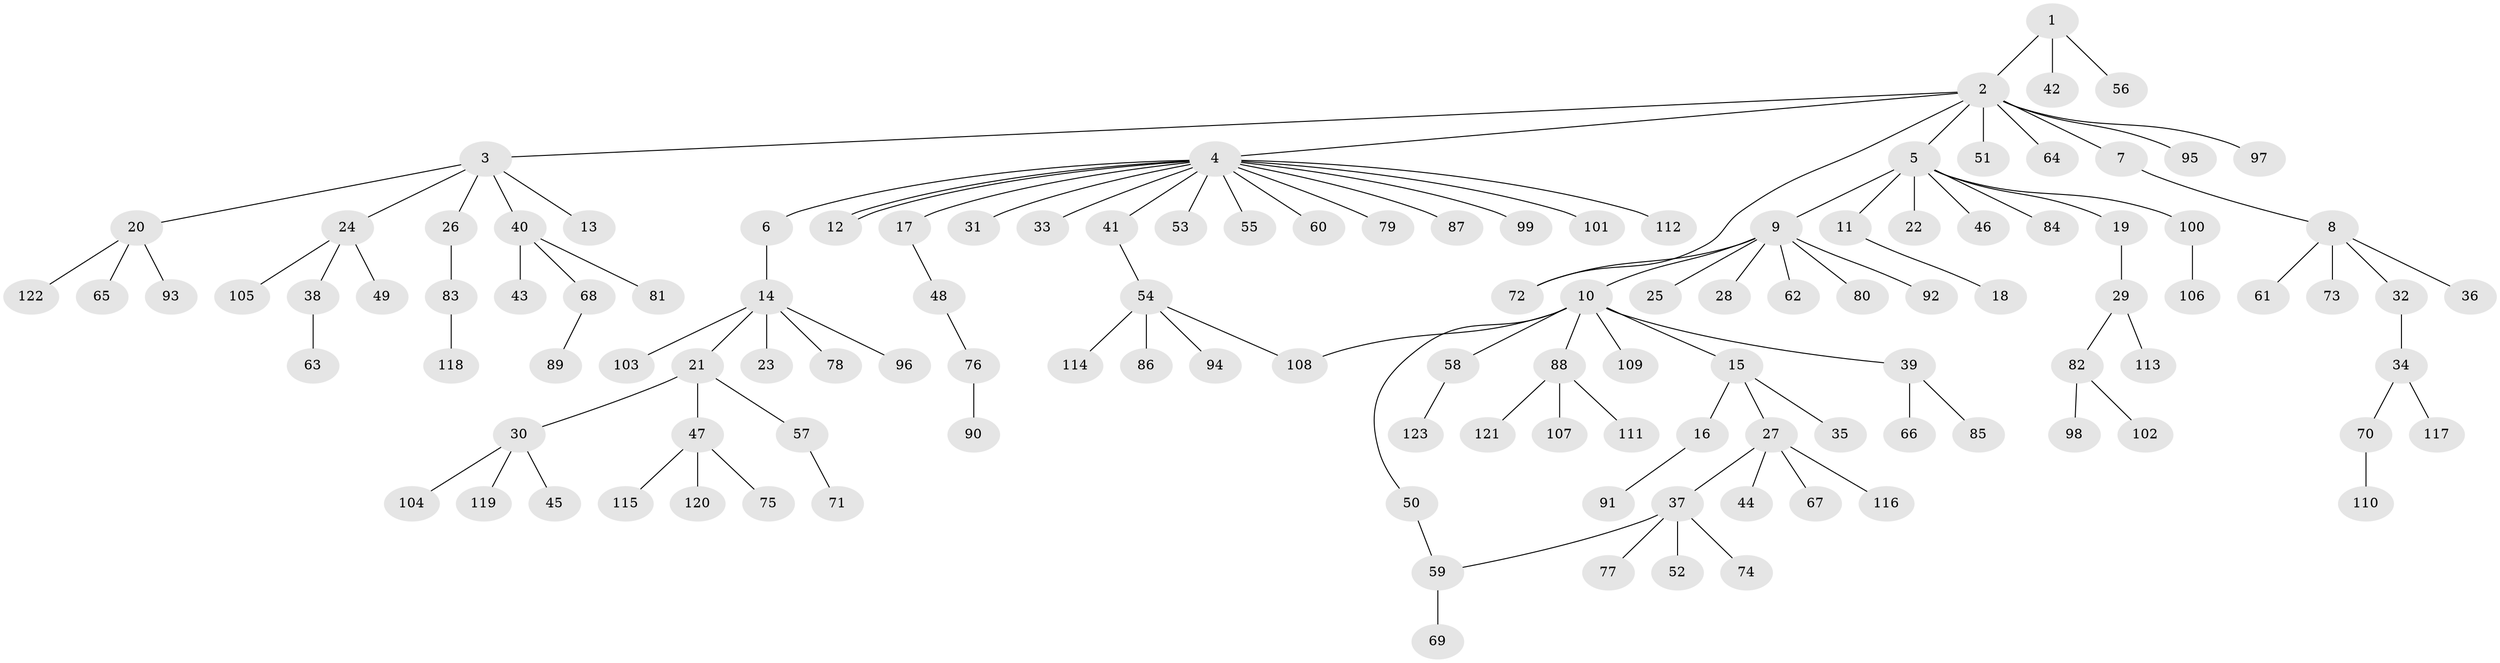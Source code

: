 // Generated by graph-tools (version 1.1) at 2025/14/03/09/25 04:14:25]
// undirected, 123 vertices, 126 edges
graph export_dot {
graph [start="1"]
  node [color=gray90,style=filled];
  1;
  2;
  3;
  4;
  5;
  6;
  7;
  8;
  9;
  10;
  11;
  12;
  13;
  14;
  15;
  16;
  17;
  18;
  19;
  20;
  21;
  22;
  23;
  24;
  25;
  26;
  27;
  28;
  29;
  30;
  31;
  32;
  33;
  34;
  35;
  36;
  37;
  38;
  39;
  40;
  41;
  42;
  43;
  44;
  45;
  46;
  47;
  48;
  49;
  50;
  51;
  52;
  53;
  54;
  55;
  56;
  57;
  58;
  59;
  60;
  61;
  62;
  63;
  64;
  65;
  66;
  67;
  68;
  69;
  70;
  71;
  72;
  73;
  74;
  75;
  76;
  77;
  78;
  79;
  80;
  81;
  82;
  83;
  84;
  85;
  86;
  87;
  88;
  89;
  90;
  91;
  92;
  93;
  94;
  95;
  96;
  97;
  98;
  99;
  100;
  101;
  102;
  103;
  104;
  105;
  106;
  107;
  108;
  109;
  110;
  111;
  112;
  113;
  114;
  115;
  116;
  117;
  118;
  119;
  120;
  121;
  122;
  123;
  1 -- 2;
  1 -- 42;
  1 -- 56;
  2 -- 3;
  2 -- 4;
  2 -- 5;
  2 -- 7;
  2 -- 51;
  2 -- 64;
  2 -- 72;
  2 -- 95;
  2 -- 97;
  3 -- 13;
  3 -- 20;
  3 -- 24;
  3 -- 26;
  3 -- 40;
  4 -- 6;
  4 -- 12;
  4 -- 12;
  4 -- 17;
  4 -- 31;
  4 -- 33;
  4 -- 41;
  4 -- 53;
  4 -- 55;
  4 -- 60;
  4 -- 79;
  4 -- 87;
  4 -- 99;
  4 -- 101;
  4 -- 112;
  5 -- 9;
  5 -- 11;
  5 -- 19;
  5 -- 22;
  5 -- 46;
  5 -- 84;
  5 -- 100;
  6 -- 14;
  7 -- 8;
  8 -- 32;
  8 -- 36;
  8 -- 61;
  8 -- 73;
  9 -- 10;
  9 -- 25;
  9 -- 28;
  9 -- 62;
  9 -- 72;
  9 -- 80;
  9 -- 92;
  10 -- 15;
  10 -- 39;
  10 -- 50;
  10 -- 58;
  10 -- 88;
  10 -- 108;
  10 -- 109;
  11 -- 18;
  14 -- 21;
  14 -- 23;
  14 -- 78;
  14 -- 96;
  14 -- 103;
  15 -- 16;
  15 -- 27;
  15 -- 35;
  16 -- 91;
  17 -- 48;
  19 -- 29;
  20 -- 65;
  20 -- 93;
  20 -- 122;
  21 -- 30;
  21 -- 47;
  21 -- 57;
  24 -- 38;
  24 -- 49;
  24 -- 105;
  26 -- 83;
  27 -- 37;
  27 -- 44;
  27 -- 67;
  27 -- 116;
  29 -- 82;
  29 -- 113;
  30 -- 45;
  30 -- 104;
  30 -- 119;
  32 -- 34;
  34 -- 70;
  34 -- 117;
  37 -- 52;
  37 -- 59;
  37 -- 74;
  37 -- 77;
  38 -- 63;
  39 -- 66;
  39 -- 85;
  40 -- 43;
  40 -- 68;
  40 -- 81;
  41 -- 54;
  47 -- 75;
  47 -- 115;
  47 -- 120;
  48 -- 76;
  50 -- 59;
  54 -- 86;
  54 -- 94;
  54 -- 108;
  54 -- 114;
  57 -- 71;
  58 -- 123;
  59 -- 69;
  68 -- 89;
  70 -- 110;
  76 -- 90;
  82 -- 98;
  82 -- 102;
  83 -- 118;
  88 -- 107;
  88 -- 111;
  88 -- 121;
  100 -- 106;
}
